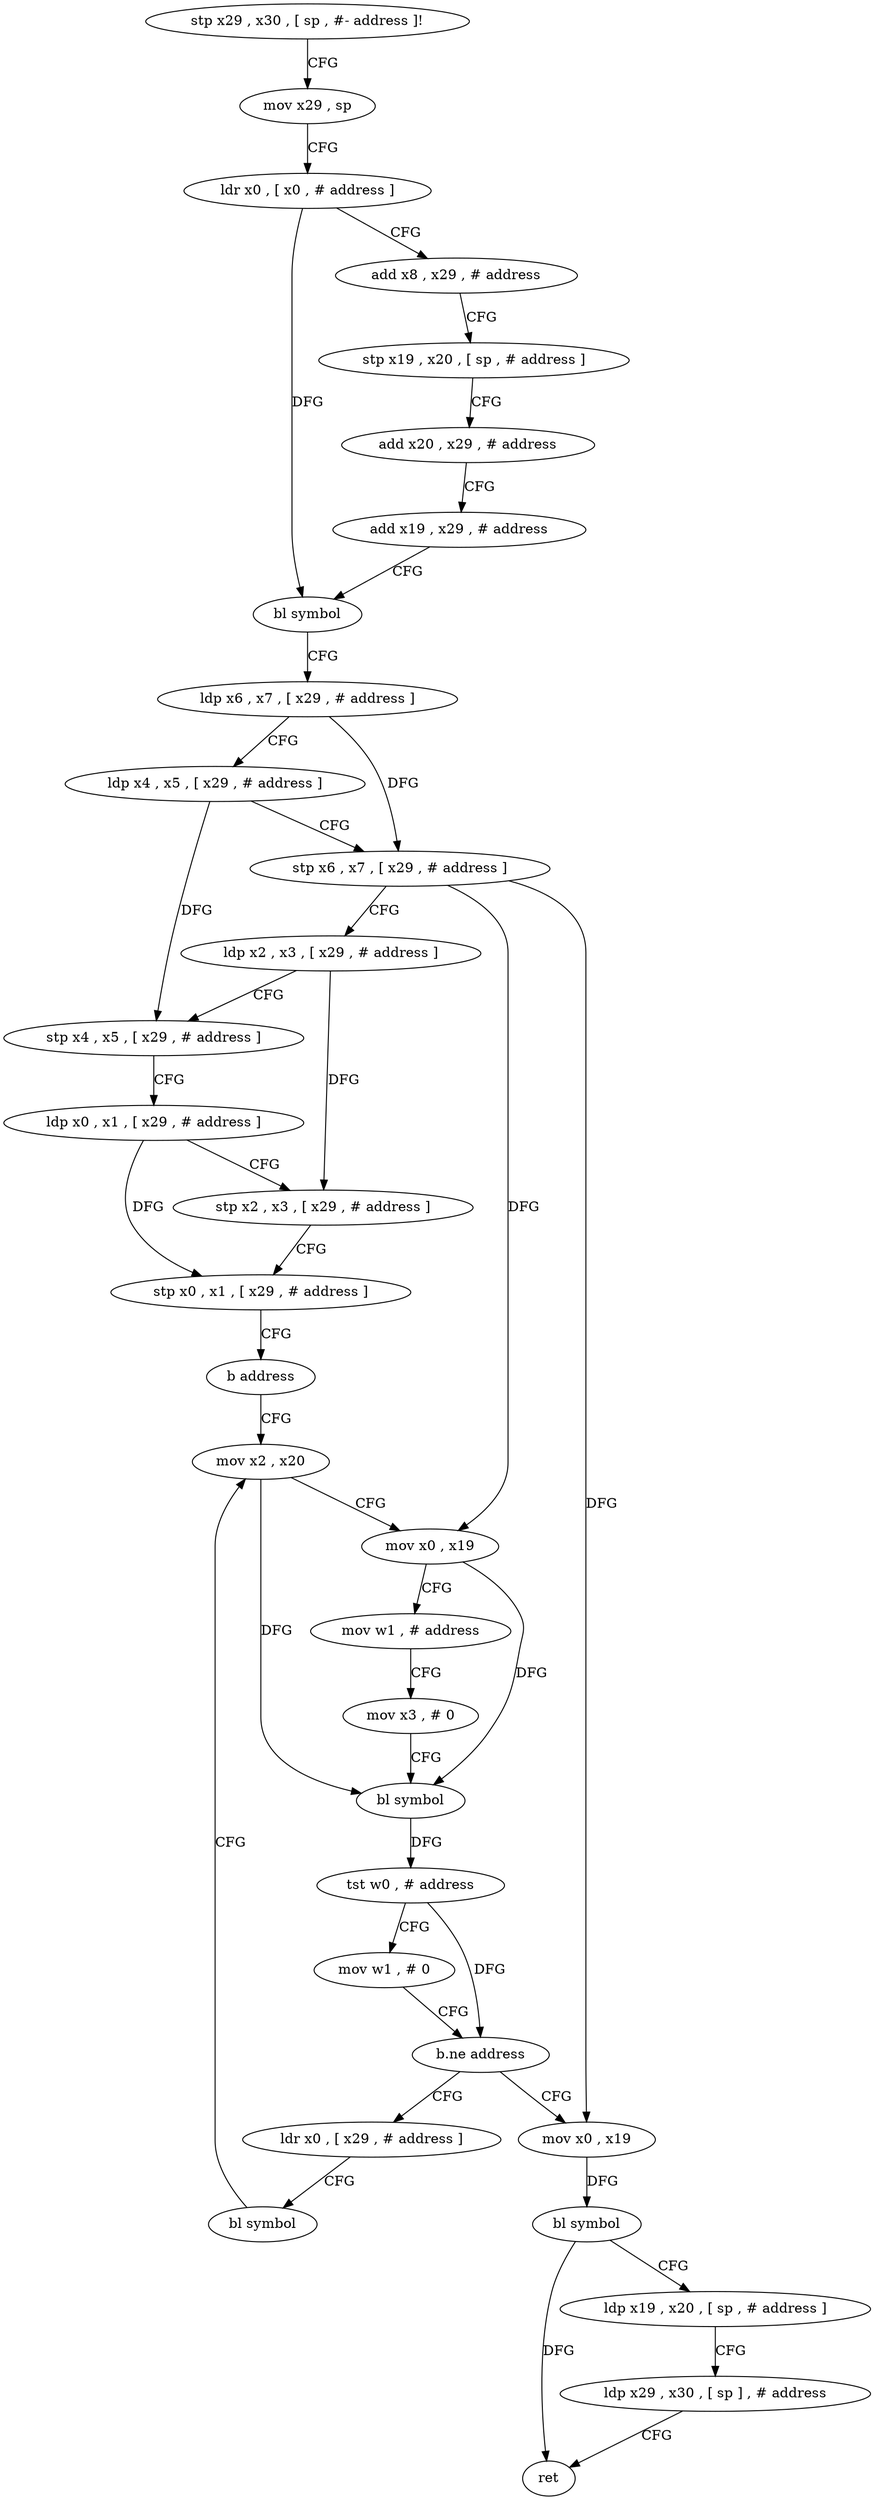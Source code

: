 digraph "func" {
"88536" [label = "stp x29 , x30 , [ sp , #- address ]!" ]
"88540" [label = "mov x29 , sp" ]
"88544" [label = "ldr x0 , [ x0 , # address ]" ]
"88548" [label = "add x8 , x29 , # address" ]
"88552" [label = "stp x19 , x20 , [ sp , # address ]" ]
"88556" [label = "add x20 , x29 , # address" ]
"88560" [label = "add x19 , x29 , # address" ]
"88564" [label = "bl symbol" ]
"88568" [label = "ldp x6 , x7 , [ x29 , # address ]" ]
"88572" [label = "ldp x4 , x5 , [ x29 , # address ]" ]
"88576" [label = "stp x6 , x7 , [ x29 , # address ]" ]
"88580" [label = "ldp x2 , x3 , [ x29 , # address ]" ]
"88584" [label = "stp x4 , x5 , [ x29 , # address ]" ]
"88588" [label = "ldp x0 , x1 , [ x29 , # address ]" ]
"88592" [label = "stp x2 , x3 , [ x29 , # address ]" ]
"88596" [label = "stp x0 , x1 , [ x29 , # address ]" ]
"88600" [label = "b address" ]
"88616" [label = "mov x2 , x20" ]
"88620" [label = "mov x0 , x19" ]
"88624" [label = "mov w1 , # address" ]
"88628" [label = "mov x3 , # 0" ]
"88632" [label = "bl symbol" ]
"88636" [label = "tst w0 , # address" ]
"88640" [label = "mov w1 , # 0" ]
"88644" [label = "b.ne address" ]
"88608" [label = "ldr x0 , [ x29 , # address ]" ]
"88648" [label = "mov x0 , x19" ]
"88612" [label = "bl symbol" ]
"88652" [label = "bl symbol" ]
"88656" [label = "ldp x19 , x20 , [ sp , # address ]" ]
"88660" [label = "ldp x29 , x30 , [ sp ] , # address" ]
"88664" [label = "ret" ]
"88536" -> "88540" [ label = "CFG" ]
"88540" -> "88544" [ label = "CFG" ]
"88544" -> "88548" [ label = "CFG" ]
"88544" -> "88564" [ label = "DFG" ]
"88548" -> "88552" [ label = "CFG" ]
"88552" -> "88556" [ label = "CFG" ]
"88556" -> "88560" [ label = "CFG" ]
"88560" -> "88564" [ label = "CFG" ]
"88564" -> "88568" [ label = "CFG" ]
"88568" -> "88572" [ label = "CFG" ]
"88568" -> "88576" [ label = "DFG" ]
"88572" -> "88576" [ label = "CFG" ]
"88572" -> "88584" [ label = "DFG" ]
"88576" -> "88580" [ label = "CFG" ]
"88576" -> "88620" [ label = "DFG" ]
"88576" -> "88648" [ label = "DFG" ]
"88580" -> "88584" [ label = "CFG" ]
"88580" -> "88592" [ label = "DFG" ]
"88584" -> "88588" [ label = "CFG" ]
"88588" -> "88592" [ label = "CFG" ]
"88588" -> "88596" [ label = "DFG" ]
"88592" -> "88596" [ label = "CFG" ]
"88596" -> "88600" [ label = "CFG" ]
"88600" -> "88616" [ label = "CFG" ]
"88616" -> "88620" [ label = "CFG" ]
"88616" -> "88632" [ label = "DFG" ]
"88620" -> "88624" [ label = "CFG" ]
"88620" -> "88632" [ label = "DFG" ]
"88624" -> "88628" [ label = "CFG" ]
"88628" -> "88632" [ label = "CFG" ]
"88632" -> "88636" [ label = "DFG" ]
"88636" -> "88640" [ label = "CFG" ]
"88636" -> "88644" [ label = "DFG" ]
"88640" -> "88644" [ label = "CFG" ]
"88644" -> "88608" [ label = "CFG" ]
"88644" -> "88648" [ label = "CFG" ]
"88608" -> "88612" [ label = "CFG" ]
"88648" -> "88652" [ label = "DFG" ]
"88612" -> "88616" [ label = "CFG" ]
"88652" -> "88656" [ label = "CFG" ]
"88652" -> "88664" [ label = "DFG" ]
"88656" -> "88660" [ label = "CFG" ]
"88660" -> "88664" [ label = "CFG" ]
}
